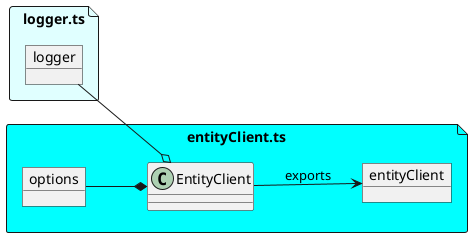 @startuml entityClient

allowmixing

left to right direction

file "logger.ts" as loggerTs #LightCyan {
    object logger
}

file "entityClient.ts" as entityClientTs #cyan {
    object options
    class EntityClient

    logger --o EntityClient
    options --* EntityClient

    object entityClient

    EntityClient --> entityClient: exports
}

@enduml